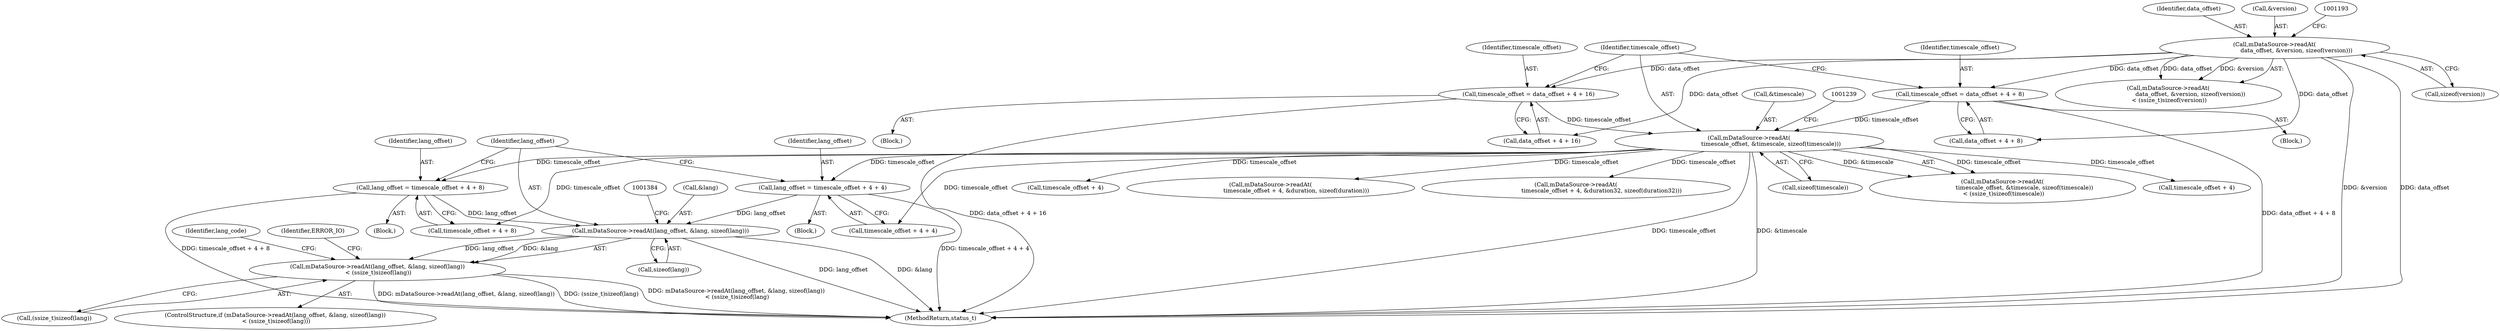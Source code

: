 digraph "0_Android_f81038006b4c59a5a148dcad887371206033c28f_2@API" {
"1001377" [label="(Call,mDataSource->readAt(lang_offset, &lang, sizeof(lang)))"];
"1001351" [label="(Call,lang_offset = timescale_offset + 4 + 8)"];
"1001232" [label="(Call,mDataSource->readAt(\n                        timescale_offset, &timescale, sizeof(timescale)))"];
"1001205" [label="(Call,timescale_offset = data_offset + 4 + 16)"];
"1001186" [label="(Call,mDataSource->readAt(\n                        data_offset, &version, sizeof(version)))"];
"1001218" [label="(Call,timescale_offset = data_offset + 4 + 8)"];
"1001364" [label="(Call,lang_offset = timescale_offset + 4 + 4)"];
"1001376" [label="(Call,mDataSource->readAt(lang_offset, &lang, sizeof(lang))\n < (ssize_t)sizeof(lang))"];
"1001234" [label="(Call,&timescale)"];
"1001393" [label="(Identifier,lang_code)"];
"1001236" [label="(Call,sizeof(timescale))"];
"1001378" [label="(Identifier,lang_offset)"];
"1001383" [label="(Call,(ssize_t)sizeof(lang))"];
"1001187" [label="(Identifier,data_offset)"];
"1003289" [label="(MethodReturn,status_t)"];
"1001231" [label="(Call,mDataSource->readAt(\n                        timescale_offset, &timescale, sizeof(timescale))\n < (ssize_t)sizeof(timescale))"];
"1001205" [label="(Call,timescale_offset = data_offset + 4 + 16)"];
"1001381" [label="(Call,sizeof(lang))"];
"1001363" [label="(Block,)"];
"1001350" [label="(Block,)"];
"1001188" [label="(Call,&version)"];
"1001376" [label="(Call,mDataSource->readAt(lang_offset, &lang, sizeof(lang))\n < (ssize_t)sizeof(lang))"];
"1001186" [label="(Call,mDataSource->readAt(\n                        data_offset, &version, sizeof(version)))"];
"1001232" [label="(Call,mDataSource->readAt(\n                        timescale_offset, &timescale, sizeof(timescale)))"];
"1001207" [label="(Call,data_offset + 4 + 16)"];
"1001206" [label="(Identifier,timescale_offset)"];
"1001364" [label="(Call,lang_offset = timescale_offset + 4 + 4)"];
"1001271" [label="(Call,timescale_offset + 4)"];
"1001233" [label="(Identifier,timescale_offset)"];
"1001352" [label="(Identifier,lang_offset)"];
"1001353" [label="(Call,timescale_offset + 4 + 8)"];
"1001217" [label="(Block,)"];
"1001204" [label="(Block,)"];
"1001375" [label="(ControlStructure,if (mDataSource->readAt(lang_offset, &lang, sizeof(lang))\n < (ssize_t)sizeof(lang)))"];
"1001220" [label="(Call,data_offset + 4 + 8)"];
"1001366" [label="(Call,timescale_offset + 4 + 4)"];
"1001377" [label="(Call,mDataSource->readAt(lang_offset, &lang, sizeof(lang)))"];
"1001301" [label="(Call,timescale_offset + 4)"];
"1001190" [label="(Call,sizeof(version))"];
"1001365" [label="(Identifier,lang_offset)"];
"1001219" [label="(Identifier,timescale_offset)"];
"1001389" [label="(Identifier,ERROR_IO)"];
"1001185" [label="(Call,mDataSource->readAt(\n                        data_offset, &version, sizeof(version))\n < (ssize_t)sizeof(version))"];
"1001351" [label="(Call,lang_offset = timescale_offset + 4 + 8)"];
"1001218" [label="(Call,timescale_offset = data_offset + 4 + 8)"];
"1001270" [label="(Call,mDataSource->readAt(\n                            timescale_offset + 4, &duration, sizeof(duration)))"];
"1001379" [label="(Call,&lang)"];
"1001300" [label="(Call,mDataSource->readAt(\n                            timescale_offset + 4, &duration32, sizeof(duration32)))"];
"1001377" -> "1001376"  [label="AST: "];
"1001377" -> "1001381"  [label="CFG: "];
"1001378" -> "1001377"  [label="AST: "];
"1001379" -> "1001377"  [label="AST: "];
"1001381" -> "1001377"  [label="AST: "];
"1001384" -> "1001377"  [label="CFG: "];
"1001377" -> "1003289"  [label="DDG: lang_offset"];
"1001377" -> "1003289"  [label="DDG: &lang"];
"1001377" -> "1001376"  [label="DDG: lang_offset"];
"1001377" -> "1001376"  [label="DDG: &lang"];
"1001351" -> "1001377"  [label="DDG: lang_offset"];
"1001364" -> "1001377"  [label="DDG: lang_offset"];
"1001351" -> "1001350"  [label="AST: "];
"1001351" -> "1001353"  [label="CFG: "];
"1001352" -> "1001351"  [label="AST: "];
"1001353" -> "1001351"  [label="AST: "];
"1001378" -> "1001351"  [label="CFG: "];
"1001351" -> "1003289"  [label="DDG: timescale_offset + 4 + 8"];
"1001232" -> "1001351"  [label="DDG: timescale_offset"];
"1001232" -> "1001231"  [label="AST: "];
"1001232" -> "1001236"  [label="CFG: "];
"1001233" -> "1001232"  [label="AST: "];
"1001234" -> "1001232"  [label="AST: "];
"1001236" -> "1001232"  [label="AST: "];
"1001239" -> "1001232"  [label="CFG: "];
"1001232" -> "1003289"  [label="DDG: timescale_offset"];
"1001232" -> "1003289"  [label="DDG: &timescale"];
"1001232" -> "1001231"  [label="DDG: timescale_offset"];
"1001232" -> "1001231"  [label="DDG: &timescale"];
"1001205" -> "1001232"  [label="DDG: timescale_offset"];
"1001218" -> "1001232"  [label="DDG: timescale_offset"];
"1001232" -> "1001270"  [label="DDG: timescale_offset"];
"1001232" -> "1001271"  [label="DDG: timescale_offset"];
"1001232" -> "1001300"  [label="DDG: timescale_offset"];
"1001232" -> "1001301"  [label="DDG: timescale_offset"];
"1001232" -> "1001353"  [label="DDG: timescale_offset"];
"1001232" -> "1001364"  [label="DDG: timescale_offset"];
"1001232" -> "1001366"  [label="DDG: timescale_offset"];
"1001205" -> "1001204"  [label="AST: "];
"1001205" -> "1001207"  [label="CFG: "];
"1001206" -> "1001205"  [label="AST: "];
"1001207" -> "1001205"  [label="AST: "];
"1001233" -> "1001205"  [label="CFG: "];
"1001205" -> "1003289"  [label="DDG: data_offset + 4 + 16"];
"1001186" -> "1001205"  [label="DDG: data_offset"];
"1001186" -> "1001185"  [label="AST: "];
"1001186" -> "1001190"  [label="CFG: "];
"1001187" -> "1001186"  [label="AST: "];
"1001188" -> "1001186"  [label="AST: "];
"1001190" -> "1001186"  [label="AST: "];
"1001193" -> "1001186"  [label="CFG: "];
"1001186" -> "1003289"  [label="DDG: &version"];
"1001186" -> "1003289"  [label="DDG: data_offset"];
"1001186" -> "1001185"  [label="DDG: data_offset"];
"1001186" -> "1001185"  [label="DDG: &version"];
"1001186" -> "1001207"  [label="DDG: data_offset"];
"1001186" -> "1001218"  [label="DDG: data_offset"];
"1001186" -> "1001220"  [label="DDG: data_offset"];
"1001218" -> "1001217"  [label="AST: "];
"1001218" -> "1001220"  [label="CFG: "];
"1001219" -> "1001218"  [label="AST: "];
"1001220" -> "1001218"  [label="AST: "];
"1001233" -> "1001218"  [label="CFG: "];
"1001218" -> "1003289"  [label="DDG: data_offset + 4 + 8"];
"1001364" -> "1001363"  [label="AST: "];
"1001364" -> "1001366"  [label="CFG: "];
"1001365" -> "1001364"  [label="AST: "];
"1001366" -> "1001364"  [label="AST: "];
"1001378" -> "1001364"  [label="CFG: "];
"1001364" -> "1003289"  [label="DDG: timescale_offset + 4 + 4"];
"1001376" -> "1001375"  [label="AST: "];
"1001376" -> "1001383"  [label="CFG: "];
"1001383" -> "1001376"  [label="AST: "];
"1001389" -> "1001376"  [label="CFG: "];
"1001393" -> "1001376"  [label="CFG: "];
"1001376" -> "1003289"  [label="DDG: mDataSource->readAt(lang_offset, &lang, sizeof(lang))"];
"1001376" -> "1003289"  [label="DDG: (ssize_t)sizeof(lang)"];
"1001376" -> "1003289"  [label="DDG: mDataSource->readAt(lang_offset, &lang, sizeof(lang))\n < (ssize_t)sizeof(lang)"];
}
